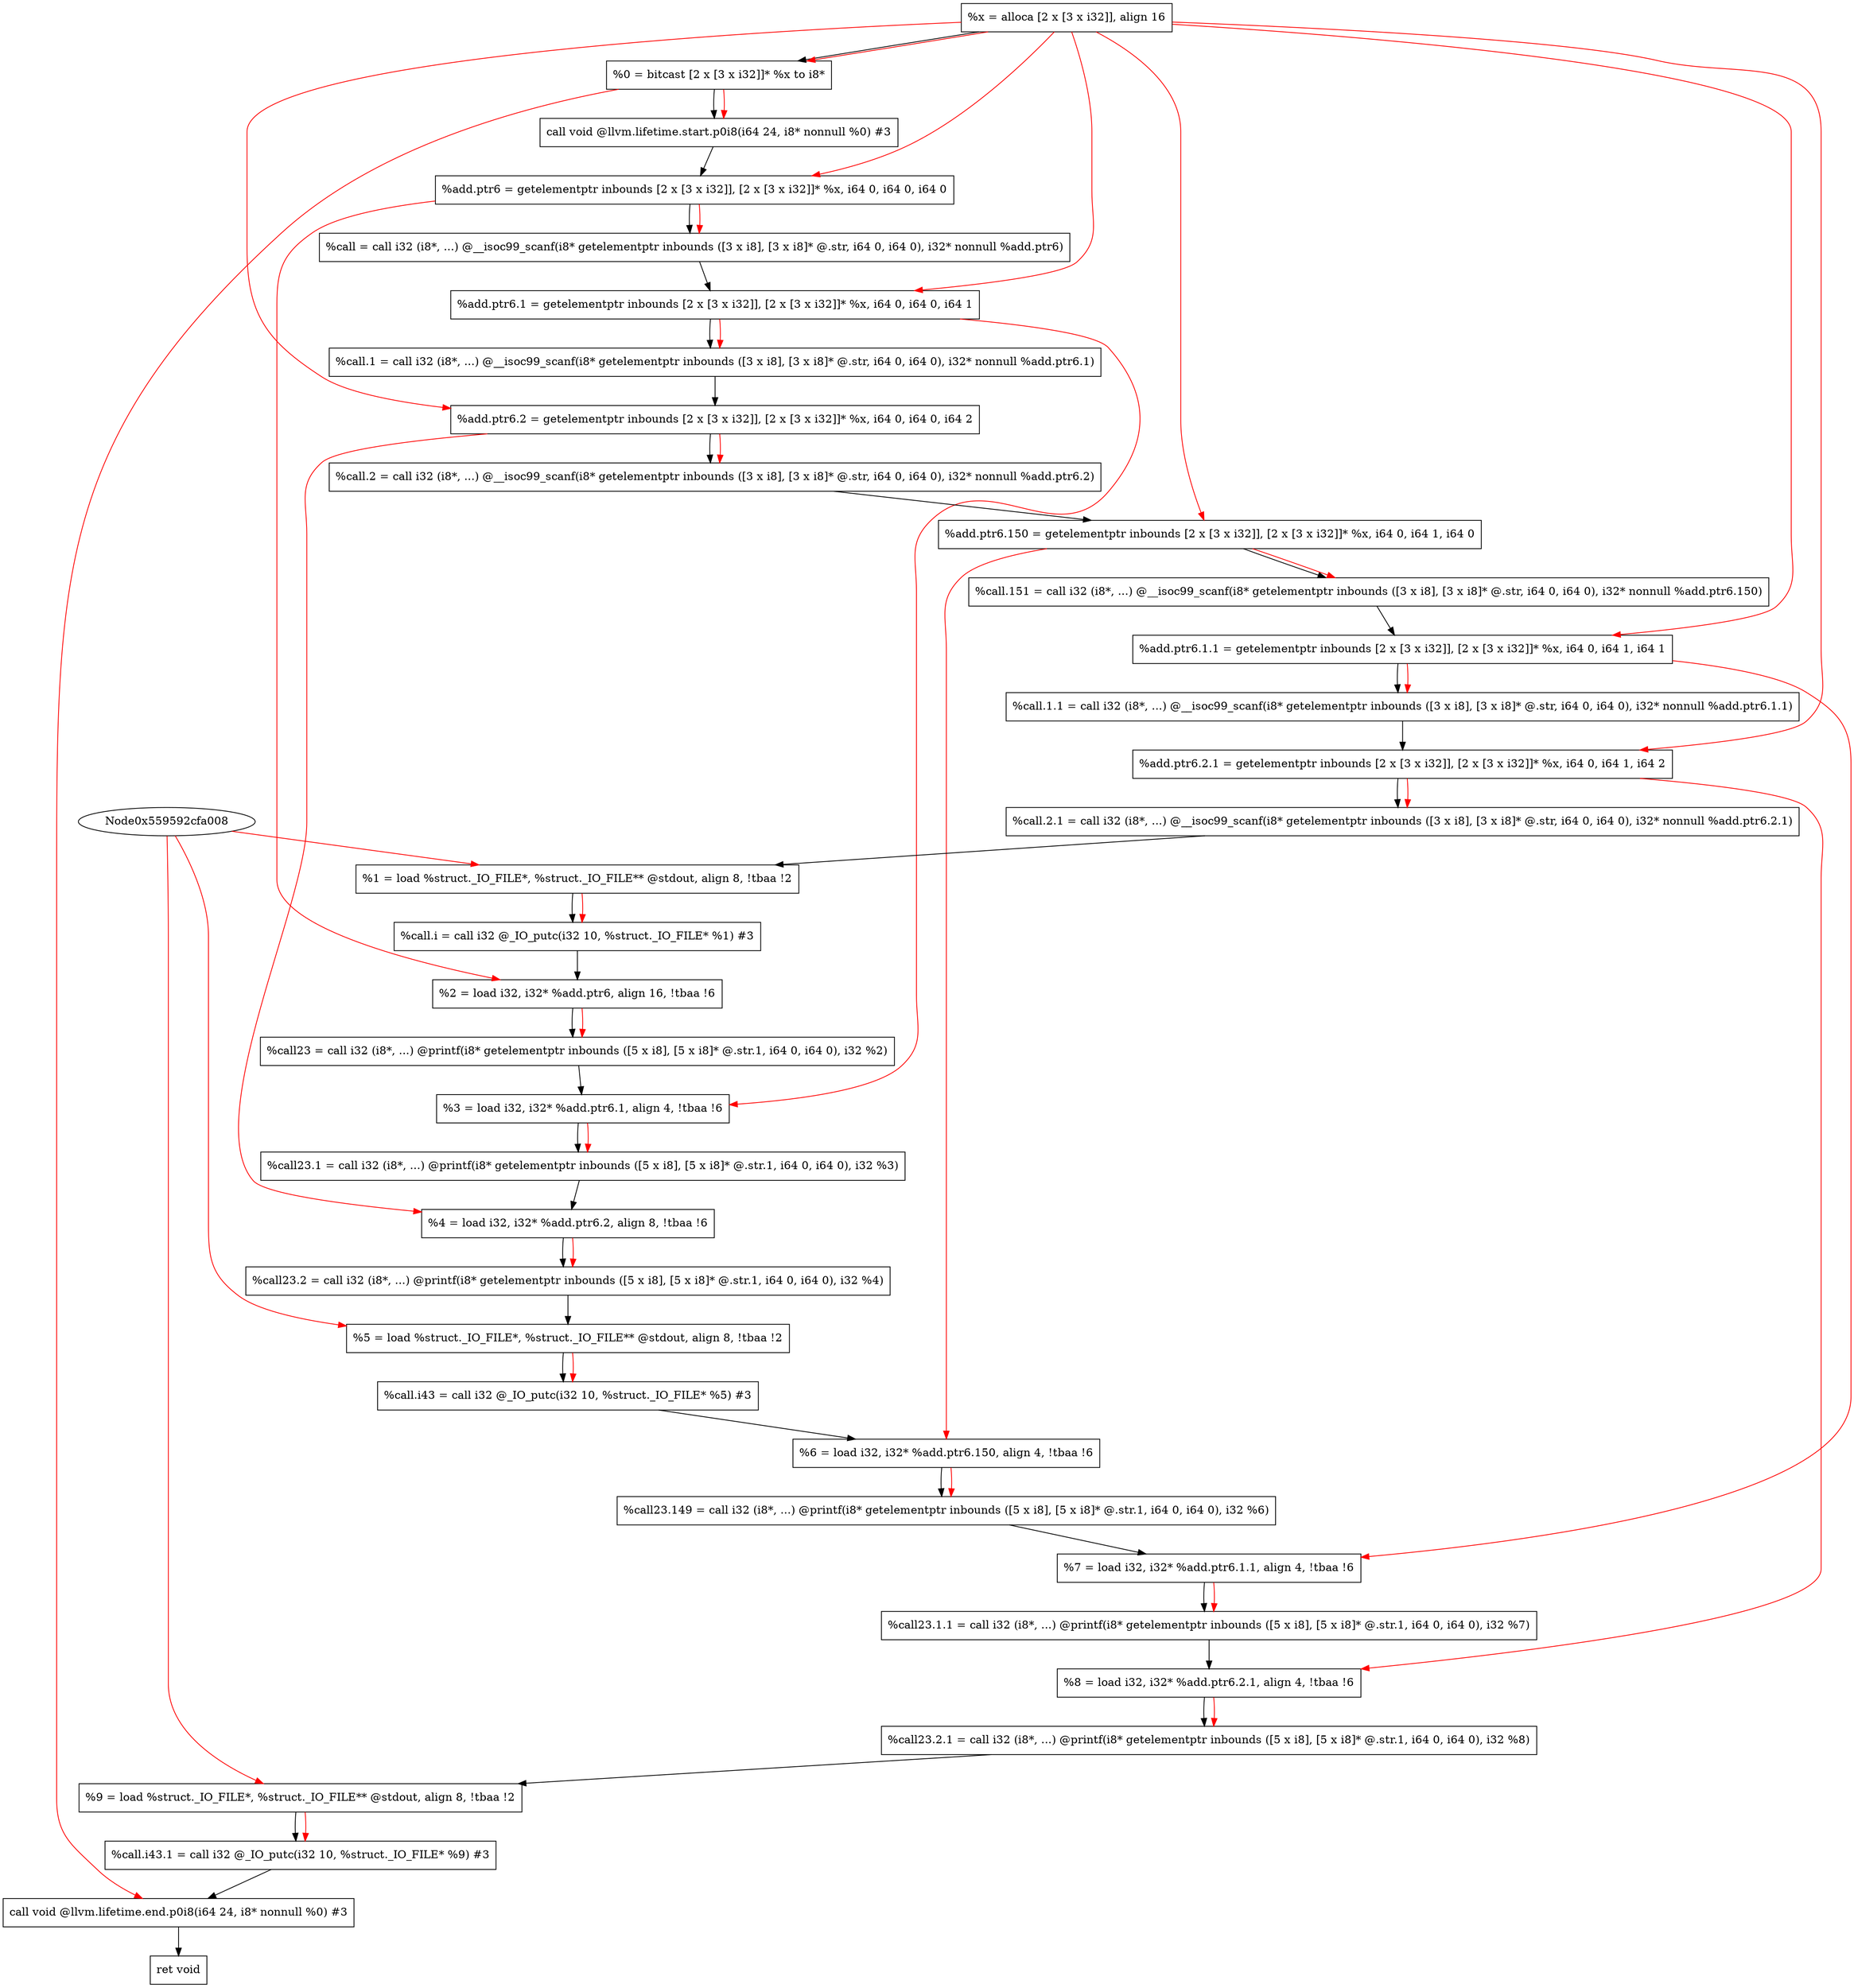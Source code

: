 digraph "CDFG for'func' function" {
	Node0x559592cfa2b8[shape=record, label="  %x = alloca [2 x [3 x i32]], align 16"];
	Node0x559592cfa978[shape=record, label="  %0 = bitcast [2 x [3 x i32]]* %x to i8*"];
	Node0x559592cfadd8[shape=record, label="  call void @llvm.lifetime.start.p0i8(i64 24, i8* nonnull %0) #3"];
	Node0x559592cfaf00[shape=record, label="  %add.ptr6 = getelementptr inbounds [2 x [3 x i32]], [2 x [3 x i32]]* %x, i64 0, i64 0, i64 0"];
	Node0x559592cfb318[shape=record, label="  %call = call i32 (i8*, ...) @__isoc99_scanf(i8* getelementptr inbounds ([3 x i8], [3 x i8]* @.str, i64 0, i64 0), i32* nonnull %add.ptr6)"];
	Node0x559592cfb450[shape=record, label="  %add.ptr6.1 = getelementptr inbounds [2 x [3 x i32]], [2 x [3 x i32]]* %x, i64 0, i64 0, i64 1"];
	Node0x559592cfb538[shape=record, label="  %call.1 = call i32 (i8*, ...) @__isoc99_scanf(i8* getelementptr inbounds ([3 x i8], [3 x i8]* @.str, i64 0, i64 0), i32* nonnull %add.ptr6.1)"];
	Node0x559592cfb670[shape=record, label="  %add.ptr6.2 = getelementptr inbounds [2 x [3 x i32]], [2 x [3 x i32]]* %x, i64 0, i64 0, i64 2"];
	Node0x559592cfb758[shape=record, label="  %call.2 = call i32 (i8*, ...) @__isoc99_scanf(i8* getelementptr inbounds ([3 x i8], [3 x i8]* @.str, i64 0, i64 0), i32* nonnull %add.ptr6.2)"];
	Node0x559592cfb860[shape=record, label="  %add.ptr6.150 = getelementptr inbounds [2 x [3 x i32]], [2 x [3 x i32]]* %x, i64 0, i64 1, i64 0"];
	Node0x559592cfb948[shape=record, label="  %call.151 = call i32 (i8*, ...) @__isoc99_scanf(i8* getelementptr inbounds ([3 x i8], [3 x i8]* @.str, i64 0, i64 0), i32* nonnull %add.ptr6.150)"];
	Node0x559592cfba80[shape=record, label="  %add.ptr6.1.1 = getelementptr inbounds [2 x [3 x i32]], [2 x [3 x i32]]* %x, i64 0, i64 1, i64 1"];
	Node0x559592cfbb48[shape=record, label="  %call.1.1 = call i32 (i8*, ...) @__isoc99_scanf(i8* getelementptr inbounds ([3 x i8], [3 x i8]* @.str, i64 0, i64 0), i32* nonnull %add.ptr6.1.1)"];
	Node0x559592cfbc80[shape=record, label="  %add.ptr6.2.1 = getelementptr inbounds [2 x [3 x i32]], [2 x [3 x i32]]* %x, i64 0, i64 1, i64 2"];
	Node0x559592cfbee8[shape=record, label="  %call.2.1 = call i32 (i8*, ...) @__isoc99_scanf(i8* getelementptr inbounds ([3 x i8], [3 x i8]* @.str, i64 0, i64 0), i32* nonnull %add.ptr6.2.1)"];
	Node0x559592cfbfd8[shape=record, label="  %1 = load %struct._IO_FILE*, %struct._IO_FILE** @stdout, align 8, !tbaa !2"];
	Node0x559592cfd048[shape=record, label="  %call.i = call i32 @_IO_putc(i32 10, %struct._IO_FILE* %1) #3"];
	Node0x559592cfd108[shape=record, label="  %2 = load i32, i32* %add.ptr6, align 16, !tbaa !6"];
	Node0x559592cfd358[shape=record, label="  %call23 = call i32 (i8*, ...) @printf(i8* getelementptr inbounds ([5 x i8], [5 x i8]* @.str.1, i64 0, i64 0), i32 %2)"];
	Node0x559592cfd438[shape=record, label="  %3 = load i32, i32* %add.ptr6.1, align 4, !tbaa !6"];
	Node0x559592cfdaf8[shape=record, label="  %call23.1 = call i32 (i8*, ...) @printf(i8* getelementptr inbounds ([5 x i8], [5 x i8]* @.str.1, i64 0, i64 0), i32 %3)"];
	Node0x559592cfdbe8[shape=record, label="  %4 = load i32, i32* %add.ptr6.2, align 8, !tbaa !6"];
	Node0x559592cfdcc8[shape=record, label="  %call23.2 = call i32 (i8*, ...) @printf(i8* getelementptr inbounds ([5 x i8], [5 x i8]* @.str.1, i64 0, i64 0), i32 %4)"];
	Node0x559592cfdd88[shape=record, label="  %5 = load %struct._IO_FILE*, %struct._IO_FILE** @stdout, align 8, !tbaa !2"];
	Node0x559592cfe468[shape=record, label="  %call.i43 = call i32 @_IO_putc(i32 10, %struct._IO_FILE* %5) #3"];
	Node0x559592cfe558[shape=record, label="  %6 = load i32, i32* %add.ptr6.150, align 4, !tbaa !6"];
	Node0x559592cfe5e8[shape=record, label="  %call23.149 = call i32 (i8*, ...) @printf(i8* getelementptr inbounds ([5 x i8], [5 x i8]* @.str.1, i64 0, i64 0), i32 %6)"];
	Node0x559592cfe6d8[shape=record, label="  %7 = load i32, i32* %add.ptr6.1.1, align 4, !tbaa !6"];
	Node0x559592cfe768[shape=record, label="  %call23.1.1 = call i32 (i8*, ...) @printf(i8* getelementptr inbounds ([5 x i8], [5 x i8]* @.str.1, i64 0, i64 0), i32 %7)"];
	Node0x559592cfe858[shape=record, label="  %8 = load i32, i32* %add.ptr6.2.1, align 4, !tbaa !6"];
	Node0x559592cfe978[shape=record, label="  %call23.2.1 = call i32 (i8*, ...) @printf(i8* getelementptr inbounds ([5 x i8], [5 x i8]* @.str.1, i64 0, i64 0), i32 %8)"];
	Node0x559592cfea18[shape=record, label="  %9 = load %struct._IO_FILE*, %struct._IO_FILE** @stdout, align 8, !tbaa !2"];
	Node0x559592cfeac8[shape=record, label="  %call.i43.1 = call i32 @_IO_putc(i32 10, %struct._IO_FILE* %9) #3"];
	Node0x559592cfed88[shape=record, label="  call void @llvm.lifetime.end.p0i8(i64 24, i8* nonnull %0) #3"];
	Node0x559592cfee30[shape=record, label="  ret void"];
	Node0x559592cfa2b8 -> Node0x559592cfa978
	Node0x559592cfa978 -> Node0x559592cfadd8
	Node0x559592cfadd8 -> Node0x559592cfaf00
	Node0x559592cfaf00 -> Node0x559592cfb318
	Node0x559592cfb318 -> Node0x559592cfb450
	Node0x559592cfb450 -> Node0x559592cfb538
	Node0x559592cfb538 -> Node0x559592cfb670
	Node0x559592cfb670 -> Node0x559592cfb758
	Node0x559592cfb758 -> Node0x559592cfb860
	Node0x559592cfb860 -> Node0x559592cfb948
	Node0x559592cfb948 -> Node0x559592cfba80
	Node0x559592cfba80 -> Node0x559592cfbb48
	Node0x559592cfbb48 -> Node0x559592cfbc80
	Node0x559592cfbc80 -> Node0x559592cfbee8
	Node0x559592cfbee8 -> Node0x559592cfbfd8
	Node0x559592cfbfd8 -> Node0x559592cfd048
	Node0x559592cfd048 -> Node0x559592cfd108
	Node0x559592cfd108 -> Node0x559592cfd358
	Node0x559592cfd358 -> Node0x559592cfd438
	Node0x559592cfd438 -> Node0x559592cfdaf8
	Node0x559592cfdaf8 -> Node0x559592cfdbe8
	Node0x559592cfdbe8 -> Node0x559592cfdcc8
	Node0x559592cfdcc8 -> Node0x559592cfdd88
	Node0x559592cfdd88 -> Node0x559592cfe468
	Node0x559592cfe468 -> Node0x559592cfe558
	Node0x559592cfe558 -> Node0x559592cfe5e8
	Node0x559592cfe5e8 -> Node0x559592cfe6d8
	Node0x559592cfe6d8 -> Node0x559592cfe768
	Node0x559592cfe768 -> Node0x559592cfe858
	Node0x559592cfe858 -> Node0x559592cfe978
	Node0x559592cfe978 -> Node0x559592cfea18
	Node0x559592cfea18 -> Node0x559592cfeac8
	Node0x559592cfeac8 -> Node0x559592cfed88
	Node0x559592cfed88 -> Node0x559592cfee30
edge [color=red]
	Node0x559592cfa2b8 -> Node0x559592cfa978
	Node0x559592cfa978 -> Node0x559592cfadd8
	Node0x559592cfa2b8 -> Node0x559592cfaf00
	Node0x559592cfaf00 -> Node0x559592cfb318
	Node0x559592cfa2b8 -> Node0x559592cfb450
	Node0x559592cfb450 -> Node0x559592cfb538
	Node0x559592cfa2b8 -> Node0x559592cfb670
	Node0x559592cfb670 -> Node0x559592cfb758
	Node0x559592cfa2b8 -> Node0x559592cfb860
	Node0x559592cfb860 -> Node0x559592cfb948
	Node0x559592cfa2b8 -> Node0x559592cfba80
	Node0x559592cfba80 -> Node0x559592cfbb48
	Node0x559592cfa2b8 -> Node0x559592cfbc80
	Node0x559592cfbc80 -> Node0x559592cfbee8
	Node0x559592cfa008 -> Node0x559592cfbfd8
	Node0x559592cfbfd8 -> Node0x559592cfd048
	Node0x559592cfaf00 -> Node0x559592cfd108
	Node0x559592cfd108 -> Node0x559592cfd358
	Node0x559592cfb450 -> Node0x559592cfd438
	Node0x559592cfd438 -> Node0x559592cfdaf8
	Node0x559592cfb670 -> Node0x559592cfdbe8
	Node0x559592cfdbe8 -> Node0x559592cfdcc8
	Node0x559592cfa008 -> Node0x559592cfdd88
	Node0x559592cfdd88 -> Node0x559592cfe468
	Node0x559592cfb860 -> Node0x559592cfe558
	Node0x559592cfe558 -> Node0x559592cfe5e8
	Node0x559592cfba80 -> Node0x559592cfe6d8
	Node0x559592cfe6d8 -> Node0x559592cfe768
	Node0x559592cfbc80 -> Node0x559592cfe858
	Node0x559592cfe858 -> Node0x559592cfe978
	Node0x559592cfa008 -> Node0x559592cfea18
	Node0x559592cfea18 -> Node0x559592cfeac8
	Node0x559592cfa978 -> Node0x559592cfed88
}
